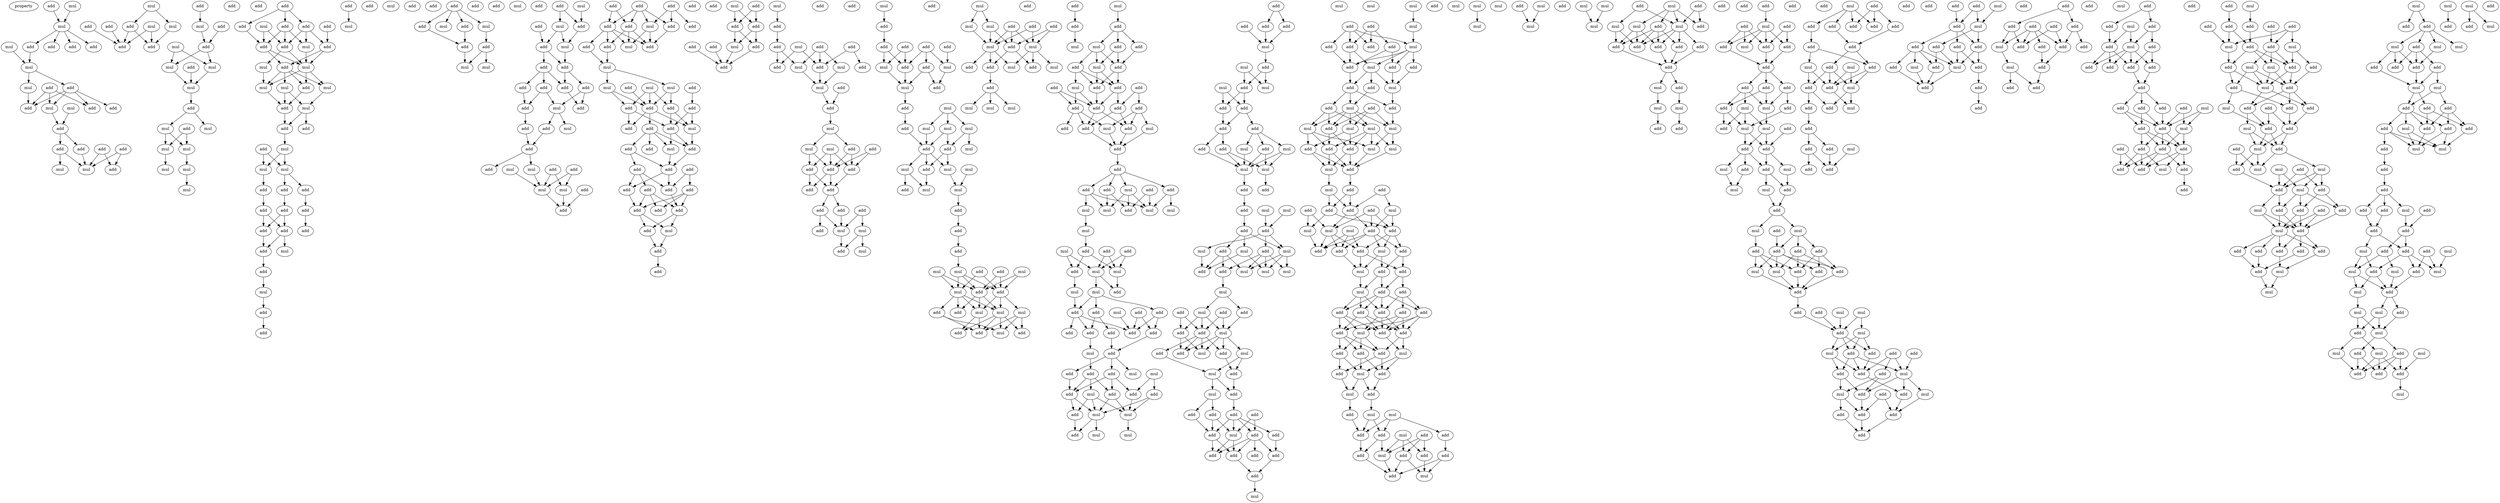 digraph {
    node [fontcolor=black]
    property [mul=2,lf=1.3]
    0 [ label = add ];
    1 [ label = mul ];
    2 [ label = mul ];
    3 [ label = add ];
    4 [ label = add ];
    5 [ label = mul ];
    6 [ label = add ];
    7 [ label = add ];
    8 [ label = mul ];
    9 [ label = add ];
    10 [ label = add ];
    11 [ label = mul ];
    12 [ label = mul ];
    13 [ label = add ];
    14 [ label = add ];
    15 [ label = add ];
    16 [ label = mul ];
    17 [ label = add ];
    18 [ label = add ];
    19 [ label = add ];
    20 [ label = add ];
    21 [ label = add ];
    22 [ label = mul ];
    23 [ label = add ];
    24 [ label = mul ];
    25 [ label = mul ];
    26 [ label = add ];
    27 [ label = mul ];
    28 [ label = mul ];
    29 [ label = add ];
    30 [ label = add ];
    31 [ label = add ];
    32 [ label = add ];
    33 [ label = add ];
    34 [ label = mul ];
    35 [ label = add ];
    36 [ label = mul ];
    37 [ label = add ];
    38 [ label = mul ];
    39 [ label = add ];
    40 [ label = add ];
    41 [ label = add ];
    42 [ label = mul ];
    43 [ label = mul ];
    44 [ label = add ];
    45 [ label = mul ];
    46 [ label = add ];
    47 [ label = mul ];
    48 [ label = mul ];
    49 [ label = mul ];
    50 [ label = mul ];
    51 [ label = mul ];
    52 [ label = mul ];
    53 [ label = add ];
    54 [ label = add ];
    55 [ label = add ];
    56 [ label = add ];
    57 [ label = add ];
    58 [ label = mul ];
    59 [ label = add ];
    60 [ label = mul ];
    61 [ label = add ];
    62 [ label = add ];
    63 [ label = mul ];
    64 [ label = add ];
    65 [ label = mul ];
    66 [ label = mul ];
    67 [ label = mul ];
    68 [ label = mul ];
    69 [ label = add ];
    70 [ label = add ];
    71 [ label = mul ];
    72 [ label = add ];
    73 [ label = add ];
    74 [ label = add ];
    75 [ label = mul ];
    76 [ label = mul ];
    77 [ label = add ];
    78 [ label = mul ];
    79 [ label = mul ];
    80 [ label = add ];
    81 [ label = add ];
    82 [ label = add ];
    83 [ label = add ];
    84 [ label = add ];
    85 [ label = add ];
    86 [ label = add ];
    87 [ label = add ];
    88 [ label = add ];
    89 [ label = add ];
    90 [ label = add ];
    91 [ label = mul ];
    92 [ label = add ];
    93 [ label = mul ];
    94 [ label = mul ];
    95 [ label = add ];
    96 [ label = add ];
    97 [ label = add ];
    98 [ label = add ];
    99 [ label = add ];
    100 [ label = add ];
    101 [ label = add ];
    102 [ label = mul ];
    103 [ label = add ];
    104 [ label = mul ];
    105 [ label = add ];
    106 [ label = add ];
    107 [ label = mul ];
    108 [ label = mul ];
    109 [ label = add ];
    110 [ label = mul ];
    111 [ label = add ];
    112 [ label = add ];
    113 [ label = mul ];
    114 [ label = add ];
    115 [ label = mul ];
    116 [ label = add ];
    117 [ label = add ];
    118 [ label = mul ];
    119 [ label = add ];
    120 [ label = add ];
    121 [ label = add ];
    122 [ label = add ];
    123 [ label = add ];
    124 [ label = add ];
    125 [ label = add ];
    126 [ label = add ];
    127 [ label = mul ];
    128 [ label = add ];
    129 [ label = mul ];
    130 [ label = add ];
    131 [ label = add ];
    132 [ label = add ];
    133 [ label = add ];
    134 [ label = mul ];
    135 [ label = mul ];
    136 [ label = add ];
    137 [ label = mul ];
    138 [ label = mul ];
    139 [ label = add ];
    140 [ label = add ];
    141 [ label = add ];
    142 [ label = add ];
    143 [ label = add ];
    144 [ label = add ];
    145 [ label = mul ];
    146 [ label = add ];
    147 [ label = add ];
    148 [ label = add ];
    149 [ label = add ];
    150 [ label = add ];
    151 [ label = add ];
    152 [ label = mul ];
    153 [ label = mul ];
    154 [ label = add ];
    155 [ label = mul ];
    156 [ label = mul ];
    157 [ label = add ];
    158 [ label = mul ];
    159 [ label = add ];
    160 [ label = add ];
    161 [ label = add ];
    162 [ label = add ];
    163 [ label = mul ];
    164 [ label = add ];
    165 [ label = add ];
    166 [ label = add ];
    167 [ label = add ];
    168 [ label = add ];
    169 [ label = add ];
    170 [ label = mul ];
    171 [ label = add ];
    172 [ label = add ];
    173 [ label = add ];
    174 [ label = add ];
    175 [ label = add ];
    176 [ label = add ];
    177 [ label = add ];
    178 [ label = add ];
    179 [ label = add ];
    180 [ label = add ];
    181 [ label = add ];
    182 [ label = add ];
    183 [ label = mul ];
    184 [ label = add ];
    185 [ label = add ];
    186 [ label = add ];
    187 [ label = mul ];
    188 [ label = add ];
    189 [ label = add ];
    190 [ label = add ];
    191 [ label = add ];
    192 [ label = add ];
    193 [ label = mul ];
    194 [ label = add ];
    195 [ label = add ];
    196 [ label = mul ];
    197 [ label = add ];
    198 [ label = add ];
    199 [ label = add ];
    200 [ label = add ];
    201 [ label = add ];
    202 [ label = mul ];
    203 [ label = add ];
    204 [ label = mul ];
    205 [ label = mul ];
    206 [ label = add ];
    207 [ label = add ];
    208 [ label = add ];
    209 [ label = mul ];
    210 [ label = add ];
    211 [ label = mul ];
    212 [ label = add ];
    213 [ label = mul ];
    214 [ label = add ];
    215 [ label = add ];
    216 [ label = mul ];
    217 [ label = add ];
    218 [ label = add ];
    219 [ label = add ];
    220 [ label = add ];
    221 [ label = add ];
    222 [ label = add ];
    223 [ label = add ];
    224 [ label = add ];
    225 [ label = mul ];
    226 [ label = add ];
    227 [ label = mul ];
    228 [ label = add ];
    229 [ label = mul ];
    230 [ label = mul ];
    231 [ label = add ];
    232 [ label = add ];
    233 [ label = add ];
    234 [ label = add ];
    235 [ label = add ];
    236 [ label = add ];
    237 [ label = add ];
    238 [ label = mul ];
    239 [ label = mul ];
    240 [ label = mul ];
    241 [ label = add ];
    242 [ label = mul ];
    243 [ label = add ];
    244 [ label = add ];
    245 [ label = mul ];
    246 [ label = mul ];
    247 [ label = mul ];
    248 [ label = mul ];
    249 [ label = add ];
    250 [ label = add ];
    251 [ label = add ];
    252 [ label = mul ];
    253 [ label = mul ];
    254 [ label = mul ];
    255 [ label = mul ];
    256 [ label = mul ];
    257 [ label = add ];
    258 [ label = add ];
    259 [ label = add ];
    260 [ label = add ];
    261 [ label = add ];
    262 [ label = add ];
    263 [ label = mul ];
    264 [ label = add ];
    265 [ label = mul ];
    266 [ label = mul ];
    267 [ label = add ];
    268 [ label = mul ];
    269 [ label = add ];
    270 [ label = add ];
    271 [ label = mul ];
    272 [ label = mul ];
    273 [ label = add ];
    274 [ label = mul ];
    275 [ label = add ];
    276 [ label = mul ];
    277 [ label = add ];
    278 [ label = add ];
    279 [ label = mul ];
    280 [ label = mul ];
    281 [ label = add ];
    282 [ label = mul ];
    283 [ label = add ];
    284 [ label = add ];
    285 [ label = mul ];
    286 [ label = mul ];
    287 [ label = add ];
    288 [ label = add ];
    289 [ label = add ];
    290 [ label = mul ];
    291 [ label = mul ];
    292 [ label = add ];
    293 [ label = add ];
    294 [ label = mul ];
    295 [ label = mul ];
    296 [ label = add ];
    297 [ label = add ];
    298 [ label = mul ];
    299 [ label = add ];
    300 [ label = mul ];
    301 [ label = mul ];
    302 [ label = add ];
    303 [ label = add ];
    304 [ label = add ];
    305 [ label = mul ];
    306 [ label = mul ];
    307 [ label = add ];
    308 [ label = add ];
    309 [ label = add ];
    310 [ label = add ];
    311 [ label = add ];
    312 [ label = mul ];
    313 [ label = add ];
    314 [ label = add ];
    315 [ label = add ];
    316 [ label = add ];
    317 [ label = add ];
    318 [ label = mul ];
    319 [ label = add ];
    320 [ label = mul ];
    321 [ label = add ];
    322 [ label = add ];
    323 [ label = add ];
    324 [ label = add ];
    325 [ label = add ];
    326 [ label = add ];
    327 [ label = add ];
    328 [ label = add ];
    329 [ label = mul ];
    330 [ label = mul ];
    331 [ label = mul ];
    332 [ label = mul ];
    333 [ label = mul ];
    334 [ label = add ];
    335 [ label = mul ];
    336 [ label = mul ];
    337 [ label = add ];
    338 [ label = add ];
    339 [ label = add ];
    340 [ label = add ];
    341 [ label = mul ];
    342 [ label = mul ];
    343 [ label = mul ];
    344 [ label = mul ];
    345 [ label = add ];
    346 [ label = mul ];
    347 [ label = add ];
    348 [ label = add ];
    349 [ label = add ];
    350 [ label = add ];
    351 [ label = add ];
    352 [ label = add ];
    353 [ label = add ];
    354 [ label = add ];
    355 [ label = add ];
    356 [ label = mul ];
    357 [ label = add ];
    358 [ label = add ];
    359 [ label = mul ];
    360 [ label = add ];
    361 [ label = add ];
    362 [ label = mul ];
    363 [ label = add ];
    364 [ label = mul ];
    365 [ label = add ];
    366 [ label = add ];
    367 [ label = add ];
    368 [ label = mul ];
    369 [ label = mul ];
    370 [ label = add ];
    371 [ label = mul ];
    372 [ label = mul ];
    373 [ label = add ];
    374 [ label = add ];
    375 [ label = add ];
    376 [ label = add ];
    377 [ label = add ];
    378 [ label = mul ];
    379 [ label = add ];
    380 [ label = mul ];
    381 [ label = mul ];
    382 [ label = mul ];
    383 [ label = add ];
    384 [ label = add ];
    385 [ label = add ];
    386 [ label = add ];
    387 [ label = add ];
    388 [ label = add ];
    389 [ label = mul ];
    390 [ label = mul ];
    391 [ label = add ];
    392 [ label = add ];
    393 [ label = mul ];
    394 [ label = mul ];
    395 [ label = add ];
    396 [ label = add ];
    397 [ label = add ];
    398 [ label = mul ];
    399 [ label = mul ];
    400 [ label = add ];
    401 [ label = add ];
    402 [ label = mul ];
    403 [ label = add ];
    404 [ label = mul ];
    405 [ label = add ];
    406 [ label = mul ];
    407 [ label = mul ];
    408 [ label = add ];
    409 [ label = add ];
    410 [ label = mul ];
    411 [ label = mul ];
    412 [ label = mul ];
    413 [ label = add ];
    414 [ label = mul ];
    415 [ label = add ];
    416 [ label = mul ];
    417 [ label = add ];
    418 [ label = add ];
    419 [ label = add ];
    420 [ label = mul ];
    421 [ label = mul ];
    422 [ label = add ];
    423 [ label = mul ];
    424 [ label = add ];
    425 [ label = add ];
    426 [ label = mul ];
    427 [ label = add ];
    428 [ label = add ];
    429 [ label = mul ];
    430 [ label = add ];
    431 [ label = add ];
    432 [ label = add ];
    433 [ label = add ];
    434 [ label = add ];
    435 [ label = add ];
    436 [ label = add ];
    437 [ label = mul ];
    438 [ label = add ];
    439 [ label = add ];
    440 [ label = add ];
    441 [ label = add ];
    442 [ label = add ];
    443 [ label = mul ];
    444 [ label = mul ];
    445 [ label = mul ];
    446 [ label = mul ];
    447 [ label = add ];
    448 [ label = add ];
    449 [ label = add ];
    450 [ label = add ];
    451 [ label = mul ];
    452 [ label = add ];
    453 [ label = add ];
    454 [ label = add ];
    455 [ label = add ];
    456 [ label = add ];
    457 [ label = add ];
    458 [ label = mul ];
    459 [ label = add ];
    460 [ label = add ];
    461 [ label = mul ];
    462 [ label = add ];
    463 [ label = add ];
    464 [ label = mul ];
    465 [ label = add ];
    466 [ label = mul ];
    467 [ label = mul ];
    468 [ label = add ];
    469 [ label = mul ];
    470 [ label = mul ];
    471 [ label = mul ];
    472 [ label = add ];
    473 [ label = add ];
    474 [ label = mul ];
    475 [ label = add ];
    476 [ label = mul ];
    477 [ label = add ];
    478 [ label = mul ];
    479 [ label = add ];
    480 [ label = add ];
    481 [ label = mul ];
    482 [ label = add ];
    483 [ label = add ];
    484 [ label = add ];
    485 [ label = add ];
    486 [ label = mul ];
    487 [ label = add ];
    488 [ label = mul ];
    489 [ label = mul ];
    490 [ label = add ];
    491 [ label = add ];
    492 [ label = add ];
    493 [ label = add ];
    494 [ label = mul ];
    495 [ label = add ];
    496 [ label = add ];
    497 [ label = mul ];
    498 [ label = add ];
    499 [ label = add ];
    500 [ label = mul ];
    501 [ label = add ];
    502 [ label = add ];
    503 [ label = add ];
    504 [ label = add ];
    505 [ label = add ];
    506 [ label = add ];
    507 [ label = mul ];
    508 [ label = add ];
    509 [ label = add ];
    510 [ label = add ];
    511 [ label = add ];
    512 [ label = add ];
    513 [ label = mul ];
    514 [ label = add ];
    515 [ label = add ];
    516 [ label = mul ];
    517 [ label = add ];
    518 [ label = mul ];
    519 [ label = add ];
    520 [ label = mul ];
    521 [ label = mul ];
    522 [ label = add ];
    523 [ label = mul ];
    524 [ label = add ];
    525 [ label = add ];
    526 [ label = add ];
    527 [ label = add ];
    528 [ label = mul ];
    529 [ label = add ];
    530 [ label = add ];
    531 [ label = add ];
    532 [ label = mul ];
    533 [ label = add ];
    534 [ label = add ];
    535 [ label = mul ];
    536 [ label = mul ];
    537 [ label = mul ];
    538 [ label = mul ];
    539 [ label = add ];
    540 [ label = mul ];
    541 [ label = mul ];
    542 [ label = add ];
    543 [ label = mul ];
    544 [ label = mul ];
    545 [ label = mul ];
    546 [ label = add ];
    547 [ label = add ];
    548 [ label = mul ];
    549 [ label = mul ];
    550 [ label = add ];
    551 [ label = mul ];
    552 [ label = mul ];
    553 [ label = add ];
    554 [ label = add ];
    555 [ label = add ];
    556 [ label = add ];
    557 [ label = add ];
    558 [ label = add ];
    559 [ label = add ];
    560 [ label = mul ];
    561 [ label = add ];
    562 [ label = add ];
    563 [ label = mul ];
    564 [ label = mul ];
    565 [ label = add ];
    566 [ label = add ];
    567 [ label = add ];
    568 [ label = add ];
    569 [ label = add ];
    570 [ label = add ];
    571 [ label = mul ];
    572 [ label = add ];
    573 [ label = mul ];
    574 [ label = add ];
    575 [ label = add ];
    576 [ label = add ];
    577 [ label = add ];
    578 [ label = add ];
    579 [ label = add ];
    580 [ label = mul ];
    581 [ label = add ];
    582 [ label = add ];
    583 [ label = mul ];
    584 [ label = add ];
    585 [ label = mul ];
    586 [ label = add ];
    587 [ label = mul ];
    588 [ label = add ];
    589 [ label = add ];
    590 [ label = add ];
    591 [ label = add ];
    592 [ label = mul ];
    593 [ label = mul ];
    594 [ label = add ];
    595 [ label = mul ];
    596 [ label = mul ];
    597 [ label = add ];
    598 [ label = add ];
    599 [ label = mul ];
    600 [ label = mul ];
    601 [ label = add ];
    602 [ label = add ];
    603 [ label = add ];
    604 [ label = add ];
    605 [ label = add ];
    606 [ label = add ];
    607 [ label = add ];
    608 [ label = mul ];
    609 [ label = add ];
    610 [ label = mul ];
    611 [ label = add ];
    612 [ label = mul ];
    613 [ label = add ];
    614 [ label = add ];
    615 [ label = mul ];
    616 [ label = add ];
    617 [ label = mul ];
    618 [ label = add ];
    619 [ label = add ];
    620 [ label = add ];
    621 [ label = mul ];
    622 [ label = add ];
    623 [ label = add ];
    624 [ label = add ];
    625 [ label = mul ];
    626 [ label = add ];
    627 [ label = add ];
    628 [ label = mul ];
    629 [ label = add ];
    630 [ label = add ];
    631 [ label = mul ];
    632 [ label = add ];
    633 [ label = add ];
    634 [ label = add ];
    635 [ label = add ];
    636 [ label = add ];
    637 [ label = mul ];
    638 [ label = add ];
    639 [ label = add ];
    640 [ label = add ];
    641 [ label = add ];
    642 [ label = add ];
    643 [ label = add ];
    644 [ label = add ];
    645 [ label = add ];
    646 [ label = mul ];
    647 [ label = add ];
    648 [ label = add ];
    649 [ label = mul ];
    650 [ label = mul ];
    651 [ label = add ];
    652 [ label = add ];
    653 [ label = mul ];
    654 [ label = add ];
    655 [ label = add ];
    656 [ label = add ];
    657 [ label = add ];
    658 [ label = mul ];
    659 [ label = add ];
    660 [ label = add ];
    661 [ label = add ];
    662 [ label = add ];
    663 [ label = add ];
    664 [ label = add ];
    665 [ label = mul ];
    666 [ label = add ];
    667 [ label = add ];
    668 [ label = mul ];
    669 [ label = add ];
    670 [ label = add ];
    671 [ label = add ];
    672 [ label = add ];
    673 [ label = mul ];
    674 [ label = add ];
    675 [ label = add ];
    676 [ label = add ];
    677 [ label = mul ];
    678 [ label = add ];
    679 [ label = add ];
    680 [ label = add ];
    681 [ label = add ];
    682 [ label = add ];
    683 [ label = add ];
    684 [ label = add ];
    685 [ label = add ];
    686 [ label = add ];
    687 [ label = add ];
    688 [ label = add ];
    689 [ label = add ];
    690 [ label = add ];
    691 [ label = mul ];
    692 [ label = add ];
    693 [ label = mul ];
    694 [ label = add ];
    695 [ label = add ];
    696 [ label = add ];
    697 [ label = mul ];
    698 [ label = add ];
    699 [ label = add ];
    700 [ label = add ];
    701 [ label = mul ];
    702 [ label = add ];
    703 [ label = add ];
    704 [ label = mul ];
    705 [ label = add ];
    706 [ label = add ];
    707 [ label = add ];
    708 [ label = add ];
    709 [ label = add ];
    710 [ label = add ];
    711 [ label = add ];
    712 [ label = add ];
    713 [ label = mul ];
    714 [ label = add ];
    715 [ label = add ];
    716 [ label = mul ];
    717 [ label = add ];
    718 [ label = add ];
    719 [ label = add ];
    720 [ label = add ];
    721 [ label = add ];
    722 [ label = add ];
    723 [ label = add ];
    724 [ label = add ];
    725 [ label = mul ];
    726 [ label = add ];
    727 [ label = add ];
    728 [ label = mul ];
    729 [ label = add ];
    730 [ label = add ];
    731 [ label = add ];
    732 [ label = add ];
    733 [ label = add ];
    734 [ label = add ];
    735 [ label = add ];
    736 [ label = mul ];
    737 [ label = mul ];
    738 [ label = add ];
    739 [ label = add ];
    740 [ label = mul ];
    741 [ label = add ];
    742 [ label = mul ];
    743 [ label = add ];
    744 [ label = add ];
    745 [ label = mul ];
    746 [ label = add ];
    747 [ label = add ];
    748 [ label = add ];
    749 [ label = add ];
    750 [ label = mul ];
    751 [ label = add ];
    752 [ label = add ];
    753 [ label = add ];
    754 [ label = mul ];
    755 [ label = add ];
    756 [ label = add ];
    757 [ label = mul ];
    758 [ label = mul ];
    759 [ label = mul ];
    760 [ label = add ];
    761 [ label = mul ];
    762 [ label = add ];
    763 [ label = add ];
    764 [ label = add ];
    765 [ label = mul ];
    766 [ label = add ];
    767 [ label = add ];
    768 [ label = add ];
    769 [ label = mul ];
    770 [ label = add ];
    771 [ label = mul ];
    772 [ label = add ];
    773 [ label = add ];
    774 [ label = add ];
    775 [ label = add ];
    776 [ label = add ];
    777 [ label = add ];
    778 [ label = mul ];
    779 [ label = add ];
    780 [ label = mul ];
    781 [ label = mul ];
    782 [ label = add ];
    783 [ label = add ];
    784 [ label = add ];
    785 [ label = mul ];
    786 [ label = mul ];
    787 [ label = mul ];
    788 [ label = add ];
    789 [ label = add ];
    790 [ label = add ];
    791 [ label = add ];
    792 [ label = mul ];
    793 [ label = mul ];
    794 [ label = add ];
    795 [ label = add ];
    796 [ label = add ];
    797 [ label = add ];
    798 [ label = mul ];
    799 [ label = add ];
    800 [ label = add ];
    801 [ label = add ];
    802 [ label = mul ];
    803 [ label = add ];
    804 [ label = mul ];
    805 [ label = add ];
    806 [ label = add ];
    807 [ label = add ];
    808 [ label = add ];
    809 [ label = add ];
    810 [ label = mul ];
    811 [ label = add ];
    812 [ label = add ];
    813 [ label = mul ];
    814 [ label = add ];
    815 [ label = mul ];
    816 [ label = add ];
    817 [ label = add ];
    818 [ label = mul ];
    819 [ label = add ];
    820 [ label = add ];
    821 [ label = mul ];
    822 [ label = mul ];
    823 [ label = mul ];
    824 [ label = add ];
    825 [ label = mul ];
    826 [ label = add ];
    827 [ label = mul ];
    828 [ label = add ];
    829 [ label = mul ];
    830 [ label = add ];
    831 [ label = mul ];
    832 [ label = mul ];
    833 [ label = mul ];
    834 [ label = add ];
    835 [ label = add ];
    836 [ label = add ];
    837 [ label = add ];
    838 [ label = mul ];
    839 [ label = mul ];
    840 [ label = mul ];
    841 [ label = add ];
    842 [ label = add ];
    843 [ label = mul ];
    844 [ label = add ];
    0 -> 2 [ name = 0 ];
    1 -> 2 [ name = 1 ];
    2 -> 3 [ name = 2 ];
    2 -> 4 [ name = 3 ];
    2 -> 6 [ name = 4 ];
    2 -> 7 [ name = 5 ];
    5 -> 8 [ name = 6 ];
    7 -> 8 [ name = 7 ];
    8 -> 9 [ name = 8 ];
    8 -> 11 [ name = 9 ];
    9 -> 12 [ name = 10 ];
    9 -> 13 [ name = 11 ];
    9 -> 14 [ name = 12 ];
    9 -> 15 [ name = 13 ];
    10 -> 12 [ name = 14 ];
    10 -> 14 [ name = 15 ];
    10 -> 15 [ name = 16 ];
    11 -> 15 [ name = 17 ];
    12 -> 17 [ name = 18 ];
    16 -> 17 [ name = 19 ];
    17 -> 20 [ name = 20 ];
    17 -> 21 [ name = 21 ];
    18 -> 23 [ name = 22 ];
    18 -> 24 [ name = 23 ];
    19 -> 23 [ name = 24 ];
    19 -> 24 [ name = 25 ];
    20 -> 22 [ name = 26 ];
    20 -> 24 [ name = 27 ];
    21 -> 24 [ name = 28 ];
    25 -> 26 [ name = 29 ];
    25 -> 27 [ name = 30 ];
    26 -> 31 [ name = 31 ];
    26 -> 32 [ name = 32 ];
    27 -> 32 [ name = 33 ];
    28 -> 31 [ name = 34 ];
    28 -> 32 [ name = 35 ];
    29 -> 31 [ name = 36 ];
    30 -> 31 [ name = 37 ];
    33 -> 34 [ name = 38 ];
    34 -> 37 [ name = 39 ];
    35 -> 37 [ name = 40 ];
    36 -> 38 [ name = 41 ];
    36 -> 42 [ name = 42 ];
    37 -> 38 [ name = 43 ];
    37 -> 42 [ name = 44 ];
    38 -> 43 [ name = 45 ];
    39 -> 43 [ name = 46 ];
    42 -> 43 [ name = 47 ];
    43 -> 44 [ name = 48 ];
    44 -> 45 [ name = 49 ];
    44 -> 47 [ name = 50 ];
    45 -> 48 [ name = 51 ];
    45 -> 49 [ name = 52 ];
    46 -> 48 [ name = 53 ];
    46 -> 49 [ name = 54 ];
    48 -> 50 [ name = 55 ];
    49 -> 51 [ name = 56 ];
    51 -> 52 [ name = 57 ];
    53 -> 54 [ name = 58 ];
    53 -> 55 [ name = 59 ];
    53 -> 56 [ name = 60 ];
    54 -> 61 [ name = 61 ];
    55 -> 59 [ name = 62 ];
    55 -> 60 [ name = 63 ];
    55 -> 62 [ name = 64 ];
    56 -> 59 [ name = 65 ];
    56 -> 60 [ name = 66 ];
    56 -> 61 [ name = 67 ];
    57 -> 62 [ name = 68 ];
    58 -> 59 [ name = 69 ];
    58 -> 61 [ name = 70 ];
    59 -> 63 [ name = 71 ];
    59 -> 65 [ name = 72 ];
    60 -> 65 [ name = 73 ];
    61 -> 64 [ name = 74 ];
    61 -> 65 [ name = 75 ];
    62 -> 64 [ name = 76 ];
    62 -> 65 [ name = 77 ];
    63 -> 68 [ name = 78 ];
    64 -> 66 [ name = 79 ];
    64 -> 67 [ name = 80 ];
    64 -> 68 [ name = 81 ];
    64 -> 69 [ name = 82 ];
    65 -> 67 [ name = 83 ];
    65 -> 68 [ name = 84 ];
    65 -> 69 [ name = 85 ];
    66 -> 70 [ name = 86 ];
    66 -> 71 [ name = 87 ];
    67 -> 71 [ name = 88 ];
    68 -> 70 [ name = 89 ];
    69 -> 70 [ name = 90 ];
    70 -> 73 [ name = 91 ];
    71 -> 72 [ name = 92 ];
    71 -> 73 [ name = 93 ];
    73 -> 75 [ name = 94 ];
    74 -> 76 [ name = 95 ];
    75 -> 78 [ name = 96 ];
    75 -> 79 [ name = 97 ];
    77 -> 78 [ name = 98 ];
    77 -> 79 [ name = 99 ];
    78 -> 80 [ name = 100 ];
    78 -> 82 [ name = 101 ];
    79 -> 81 [ name = 102 ];
    80 -> 84 [ name = 103 ];
    81 -> 83 [ name = 104 ];
    82 -> 85 [ name = 105 ];
    83 -> 87 [ name = 106 ];
    83 -> 88 [ name = 107 ];
    84 -> 87 [ name = 108 ];
    84 -> 88 [ name = 109 ];
    85 -> 89 [ name = 110 ];
    87 -> 90 [ name = 111 ];
    88 -> 90 [ name = 112 ];
    88 -> 91 [ name = 113 ];
    90 -> 92 [ name = 114 ];
    92 -> 93 [ name = 115 ];
    93 -> 96 [ name = 116 ];
    96 -> 97 [ name = 117 ];
    99 -> 101 [ name = 118 ];
    99 -> 102 [ name = 119 ];
    99 -> 103 [ name = 120 ];
    99 -> 104 [ name = 121 ];
    101 -> 105 [ name = 122 ];
    103 -> 105 [ name = 123 ];
    104 -> 106 [ name = 124 ];
    105 -> 107 [ name = 125 ];
    106 -> 107 [ name = 126 ];
    106 -> 108 [ name = 127 ];
    112 -> 114 [ name = 128 ];
    112 -> 115 [ name = 129 ];
    113 -> 114 [ name = 130 ];
    114 -> 118 [ name = 131 ];
    115 -> 117 [ name = 132 ];
    115 -> 118 [ name = 133 ];
    116 -> 117 [ name = 134 ];
    117 -> 119 [ name = 135 ];
    117 -> 120 [ name = 136 ];
    118 -> 119 [ name = 137 ];
    119 -> 122 [ name = 138 ];
    119 -> 123 [ name = 139 ];
    120 -> 121 [ name = 140 ];
    120 -> 122 [ name = 141 ];
    120 -> 124 [ name = 142 ];
    121 -> 126 [ name = 143 ];
    122 -> 125 [ name = 144 ];
    123 -> 125 [ name = 145 ];
    123 -> 127 [ name = 146 ];
    124 -> 126 [ name = 147 ];
    124 -> 127 [ name = 148 ];
    126 -> 130 [ name = 149 ];
    127 -> 128 [ name = 150 ];
    127 -> 129 [ name = 151 ];
    128 -> 131 [ name = 152 ];
    130 -> 131 [ name = 153 ];
    131 -> 132 [ name = 154 ];
    131 -> 135 [ name = 155 ];
    133 -> 137 [ name = 156 ];
    133 -> 138 [ name = 157 ];
    134 -> 137 [ name = 158 ];
    135 -> 137 [ name = 159 ];
    136 -> 137 [ name = 160 ];
    136 -> 138 [ name = 161 ];
    137 -> 140 [ name = 162 ];
    138 -> 140 [ name = 163 ];
    139 -> 140 [ name = 164 ];
    141 -> 147 [ name = 165 ];
    141 -> 148 [ name = 166 ];
    142 -> 144 [ name = 167 ];
    142 -> 145 [ name = 168 ];
    142 -> 146 [ name = 169 ];
    143 -> 144 [ name = 170 ];
    143 -> 145 [ name = 171 ];
    143 -> 147 [ name = 172 ];
    143 -> 148 [ name = 173 ];
    144 -> 150 [ name = 174 ];
    145 -> 150 [ name = 175 ];
    145 -> 152 [ name = 176 ];
    147 -> 149 [ name = 177 ];
    147 -> 150 [ name = 178 ];
    147 -> 152 [ name = 179 ];
    148 -> 149 [ name = 180 ];
    148 -> 150 [ name = 181 ];
    148 -> 151 [ name = 182 ];
    148 -> 152 [ name = 183 ];
    149 -> 153 [ name = 184 ];
    151 -> 153 [ name = 185 ];
    153 -> 155 [ name = 186 ];
    153 -> 156 [ name = 187 ];
    154 -> 161 [ name = 188 ];
    155 -> 160 [ name = 189 ];
    155 -> 162 [ name = 190 ];
    156 -> 159 [ name = 191 ];
    156 -> 160 [ name = 192 ];
    157 -> 160 [ name = 193 ];
    158 -> 159 [ name = 194 ];
    158 -> 160 [ name = 195 ];
    158 -> 162 [ name = 196 ];
    159 -> 164 [ name = 197 ];
    159 -> 165 [ name = 198 ];
    160 -> 163 [ name = 199 ];
    160 -> 165 [ name = 200 ];
    160 -> 166 [ name = 201 ];
    161 -> 163 [ name = 202 ];
    161 -> 164 [ name = 203 ];
    162 -> 163 [ name = 204 ];
    162 -> 164 [ name = 205 ];
    163 -> 167 [ name = 206 ];
    164 -> 167 [ name = 207 ];
    164 -> 170 [ name = 208 ];
    166 -> 167 [ name = 209 ];
    166 -> 168 [ name = 210 ];
    166 -> 169 [ name = 211 ];
    166 -> 170 [ name = 212 ];
    167 -> 173 [ name = 213 ];
    168 -> 171 [ name = 214 ];
    168 -> 173 [ name = 215 ];
    170 -> 173 [ name = 216 ];
    171 -> 175 [ name = 217 ];
    171 -> 176 [ name = 218 ];
    171 -> 177 [ name = 219 ];
    172 -> 174 [ name = 220 ];
    172 -> 175 [ name = 221 ];
    173 -> 175 [ name = 222 ];
    173 -> 176 [ name = 223 ];
    174 -> 178 [ name = 224 ];
    174 -> 179 [ name = 225 ];
    174 -> 180 [ name = 226 ];
    175 -> 179 [ name = 227 ];
    176 -> 180 [ name = 228 ];
    177 -> 178 [ name = 229 ];
    177 -> 179 [ name = 230 ];
    177 -> 180 [ name = 231 ];
    179 -> 181 [ name = 232 ];
    179 -> 183 [ name = 233 ];
    180 -> 181 [ name = 234 ];
    180 -> 183 [ name = 235 ];
    181 -> 184 [ name = 236 ];
    183 -> 184 [ name = 237 ];
    184 -> 186 [ name = 238 ];
    187 -> 189 [ name = 239 ];
    187 -> 190 [ name = 240 ];
    188 -> 189 [ name = 241 ];
    188 -> 190 [ name = 242 ];
    189 -> 193 [ name = 243 ];
    189 -> 194 [ name = 244 ];
    190 -> 193 [ name = 245 ];
    190 -> 194 [ name = 246 ];
    191 -> 195 [ name = 247 ];
    192 -> 195 [ name = 248 ];
    193 -> 195 [ name = 249 ];
    194 -> 195 [ name = 250 ];
    196 -> 198 [ name = 251 ];
    198 -> 201 [ name = 252 ];
    199 -> 203 [ name = 253 ];
    199 -> 206 [ name = 254 ];
    200 -> 203 [ name = 255 ];
    200 -> 204 [ name = 256 ];
    200 -> 205 [ name = 257 ];
    201 -> 205 [ name = 258 ];
    201 -> 207 [ name = 259 ];
    202 -> 203 [ name = 260 ];
    202 -> 207 [ name = 261 ];
    203 -> 209 [ name = 262 ];
    204 -> 209 [ name = 263 ];
    205 -> 209 [ name = 264 ];
    208 -> 210 [ name = 265 ];
    209 -> 210 [ name = 266 ];
    210 -> 211 [ name = 267 ];
    211 -> 213 [ name = 268 ];
    211 -> 214 [ name = 269 ];
    212 -> 217 [ name = 270 ];
    212 -> 218 [ name = 271 ];
    213 -> 218 [ name = 272 ];
    213 -> 219 [ name = 273 ];
    214 -> 217 [ name = 274 ];
    214 -> 218 [ name = 275 ];
    216 -> 217 [ name = 276 ];
    216 -> 218 [ name = 277 ];
    216 -> 219 [ name = 278 ];
    217 -> 220 [ name = 279 ];
    218 -> 220 [ name = 280 ];
    218 -> 221 [ name = 281 ];
    219 -> 220 [ name = 282 ];
    219 -> 221 [ name = 283 ];
    220 -> 222 [ name = 284 ];
    220 -> 223 [ name = 285 ];
    222 -> 225 [ name = 286 ];
    222 -> 226 [ name = 287 ];
    223 -> 225 [ name = 288 ];
    224 -> 225 [ name = 289 ];
    224 -> 227 [ name = 290 ];
    225 -> 228 [ name = 291 ];
    227 -> 228 [ name = 292 ];
    227 -> 230 [ name = 293 ];
    229 -> 231 [ name = 294 ];
    231 -> 232 [ name = 295 ];
    232 -> 237 [ name = 296 ];
    232 -> 239 [ name = 297 ];
    233 -> 237 [ name = 298 ];
    233 -> 239 [ name = 299 ];
    234 -> 238 [ name = 300 ];
    235 -> 236 [ name = 301 ];
    235 -> 237 [ name = 302 ];
    235 -> 238 [ name = 303 ];
    236 -> 240 [ name = 304 ];
    236 -> 241 [ name = 305 ];
    237 -> 240 [ name = 306 ];
    238 -> 241 [ name = 307 ];
    239 -> 240 [ name = 308 ];
    240 -> 243 [ name = 309 ];
    242 -> 245 [ name = 310 ];
    242 -> 246 [ name = 311 ];
    242 -> 247 [ name = 312 ];
    243 -> 244 [ name = 313 ];
    244 -> 250 [ name = 314 ];
    245 -> 250 [ name = 315 ];
    246 -> 248 [ name = 316 ];
    246 -> 249 [ name = 317 ];
    247 -> 249 [ name = 318 ];
    247 -> 250 [ name = 319 ];
    249 -> 251 [ name = 320 ];
    249 -> 254 [ name = 321 ];
    250 -> 251 [ name = 322 ];
    250 -> 252 [ name = 323 ];
    250 -> 254 [ name = 324 ];
    251 -> 256 [ name = 325 ];
    252 -> 256 [ name = 326 ];
    252 -> 257 [ name = 327 ];
    253 -> 255 [ name = 328 ];
    254 -> 255 [ name = 329 ];
    255 -> 258 [ name = 330 ];
    258 -> 259 [ name = 331 ];
    259 -> 261 [ name = 332 ];
    261 -> 266 [ name = 333 ];
    262 -> 268 [ name = 334 ];
    262 -> 269 [ name = 335 ];
    263 -> 267 [ name = 336 ];
    263 -> 268 [ name = 337 ];
    264 -> 267 [ name = 338 ];
    264 -> 269 [ name = 339 ];
    265 -> 267 [ name = 340 ];
    265 -> 269 [ name = 341 ];
    266 -> 267 [ name = 342 ];
    266 -> 268 [ name = 343 ];
    266 -> 269 [ name = 344 ];
    267 -> 270 [ name = 345 ];
    267 -> 271 [ name = 346 ];
    267 -> 274 [ name = 347 ];
    268 -> 270 [ name = 348 ];
    268 -> 271 [ name = 349 ];
    268 -> 273 [ name = 350 ];
    268 -> 274 [ name = 351 ];
    269 -> 271 [ name = 352 ];
    269 -> 272 [ name = 353 ];
    269 -> 274 [ name = 354 ];
    271 -> 277 [ name = 355 ];
    271 -> 278 [ name = 356 ];
    272 -> 275 [ name = 357 ];
    272 -> 276 [ name = 358 ];
    272 -> 278 [ name = 359 ];
    273 -> 276 [ name = 360 ];
    273 -> 278 [ name = 361 ];
    274 -> 275 [ name = 362 ];
    274 -> 276 [ name = 363 ];
    274 -> 277 [ name = 364 ];
    274 -> 278 [ name = 365 ];
    279 -> 280 [ name = 366 ];
    279 -> 282 [ name = 367 ];
    280 -> 286 [ name = 368 ];
    280 -> 287 [ name = 369 ];
    281 -> 285 [ name = 370 ];
    281 -> 286 [ name = 371 ];
    282 -> 286 [ name = 372 ];
    283 -> 285 [ name = 373 ];
    283 -> 286 [ name = 374 ];
    283 -> 287 [ name = 375 ];
    284 -> 285 [ name = 376 ];
    284 -> 287 [ name = 377 ];
    285 -> 289 [ name = 378 ];
    285 -> 290 [ name = 379 ];
    285 -> 291 [ name = 380 ];
    286 -> 288 [ name = 381 ];
    286 -> 290 [ name = 382 ];
    286 -> 292 [ name = 383 ];
    287 -> 288 [ name = 384 ];
    287 -> 289 [ name = 385 ];
    288 -> 293 [ name = 386 ];
    293 -> 294 [ name = 387 ];
    293 -> 295 [ name = 388 ];
    293 -> 298 [ name = 389 ];
    297 -> 299 [ name = 390 ];
    299 -> 300 [ name = 391 ];
    301 -> 302 [ name = 392 ];
    302 -> 303 [ name = 393 ];
    302 -> 304 [ name = 394 ];
    302 -> 305 [ name = 395 ];
    303 -> 307 [ name = 396 ];
    304 -> 306 [ name = 397 ];
    304 -> 307 [ name = 398 ];
    305 -> 306 [ name = 399 ];
    305 -> 307 [ name = 400 ];
    305 -> 308 [ name = 401 ];
    306 -> 310 [ name = 402 ];
    306 -> 311 [ name = 403 ];
    307 -> 310 [ name = 404 ];
    307 -> 311 [ name = 405 ];
    308 -> 310 [ name = 406 ];
    308 -> 311 [ name = 407 ];
    308 -> 312 [ name = 408 ];
    309 -> 314 [ name = 409 ];
    309 -> 317 [ name = 410 ];
    310 -> 315 [ name = 411 ];
    310 -> 317 [ name = 412 ];
    311 -> 317 [ name = 413 ];
    312 -> 314 [ name = 414 ];
    312 -> 317 [ name = 415 ];
    313 -> 315 [ name = 416 ];
    313 -> 316 [ name = 417 ];
    314 -> 318 [ name = 418 ];
    314 -> 321 [ name = 419 ];
    314 -> 322 [ name = 420 ];
    315 -> 319 [ name = 421 ];
    315 -> 321 [ name = 422 ];
    316 -> 318 [ name = 423 ];
    316 -> 319 [ name = 424 ];
    316 -> 320 [ name = 425 ];
    317 -> 319 [ name = 426 ];
    317 -> 321 [ name = 427 ];
    318 -> 323 [ name = 428 ];
    319 -> 323 [ name = 429 ];
    320 -> 323 [ name = 430 ];
    321 -> 323 [ name = 431 ];
    323 -> 324 [ name = 432 ];
    324 -> 326 [ name = 433 ];
    324 -> 327 [ name = 434 ];
    324 -> 328 [ name = 435 ];
    324 -> 329 [ name = 436 ];
    325 -> 333 [ name = 437 ];
    325 -> 334 [ name = 438 ];
    326 -> 330 [ name = 439 ];
    326 -> 334 [ name = 440 ];
    327 -> 332 [ name = 441 ];
    327 -> 333 [ name = 442 ];
    328 -> 330 [ name = 443 ];
    328 -> 331 [ name = 444 ];
    328 -> 333 [ name = 445 ];
    329 -> 330 [ name = 446 ];
    329 -> 333 [ name = 447 ];
    329 -> 334 [ name = 448 ];
    331 -> 335 [ name = 449 ];
    335 -> 337 [ name = 450 ];
    336 -> 340 [ name = 451 ];
    336 -> 341 [ name = 452 ];
    337 -> 340 [ name = 453 ];
    337 -> 342 [ name = 454 ];
    338 -> 341 [ name = 455 ];
    338 -> 342 [ name = 456 ];
    339 -> 341 [ name = 457 ];
    339 -> 342 [ name = 458 ];
    340 -> 343 [ name = 459 ];
    341 -> 344 [ name = 460 ];
    341 -> 345 [ name = 461 ];
    342 -> 345 [ name = 462 ];
    343 -> 350 [ name = 463 ];
    344 -> 347 [ name = 464 ];
    344 -> 349 [ name = 465 ];
    344 -> 350 [ name = 466 ];
    346 -> 354 [ name = 467 ];
    347 -> 352 [ name = 468 ];
    347 -> 355 [ name = 469 ];
    348 -> 353 [ name = 470 ];
    348 -> 354 [ name = 471 ];
    349 -> 353 [ name = 472 ];
    349 -> 354 [ name = 473 ];
    350 -> 351 [ name = 474 ];
    350 -> 354 [ name = 475 ];
    350 -> 355 [ name = 476 ];
    352 -> 357 [ name = 477 ];
    353 -> 357 [ name = 478 ];
    355 -> 356 [ name = 479 ];
    356 -> 358 [ name = 480 ];
    357 -> 360 [ name = 481 ];
    357 -> 361 [ name = 482 ];
    357 -> 362 [ name = 483 ];
    358 -> 363 [ name = 484 ];
    358 -> 364 [ name = 485 ];
    358 -> 366 [ name = 486 ];
    359 -> 365 [ name = 487 ];
    359 -> 367 [ name = 488 ];
    360 -> 363 [ name = 489 ];
    360 -> 365 [ name = 490 ];
    360 -> 366 [ name = 491 ];
    361 -> 366 [ name = 492 ];
    363 -> 368 [ name = 493 ];
    363 -> 369 [ name = 494 ];
    364 -> 368 [ name = 495 ];
    364 -> 369 [ name = 496 ];
    364 -> 370 [ name = 497 ];
    365 -> 368 [ name = 498 ];
    366 -> 369 [ name = 499 ];
    366 -> 370 [ name = 500 ];
    367 -> 368 [ name = 501 ];
    367 -> 369 [ name = 502 ];
    368 -> 371 [ name = 503 ];
    369 -> 372 [ name = 504 ];
    369 -> 373 [ name = 505 ];
    370 -> 373 [ name = 506 ];
    374 -> 376 [ name = 507 ];
    374 -> 377 [ name = 508 ];
    375 -> 378 [ name = 509 ];
    376 -> 378 [ name = 510 ];
    377 -> 378 [ name = 511 ];
    378 -> 379 [ name = 512 ];
    379 -> 382 [ name = 513 ];
    379 -> 383 [ name = 514 ];
    380 -> 382 [ name = 515 ];
    380 -> 383 [ name = 516 ];
    381 -> 384 [ name = 517 ];
    381 -> 385 [ name = 518 ];
    383 -> 384 [ name = 519 ];
    383 -> 385 [ name = 520 ];
    384 -> 386 [ name = 521 ];
    384 -> 387 [ name = 522 ];
    385 -> 386 [ name = 523 ];
    386 -> 391 [ name = 524 ];
    386 -> 392 [ name = 525 ];
    387 -> 388 [ name = 526 ];
    387 -> 389 [ name = 527 ];
    387 -> 390 [ name = 528 ];
    388 -> 393 [ name = 529 ];
    388 -> 394 [ name = 530 ];
    389 -> 393 [ name = 531 ];
    389 -> 394 [ name = 532 ];
    390 -> 393 [ name = 533 ];
    391 -> 393 [ name = 534 ];
    392 -> 393 [ name = 535 ];
    392 -> 394 [ name = 536 ];
    393 -> 395 [ name = 537 ];
    394 -> 396 [ name = 538 ];
    395 -> 397 [ name = 539 ];
    397 -> 401 [ name = 540 ];
    398 -> 400 [ name = 541 ];
    399 -> 400 [ name = 542 ];
    400 -> 403 [ name = 543 ];
    400 -> 404 [ name = 544 ];
    400 -> 406 [ name = 545 ];
    401 -> 402 [ name = 546 ];
    401 -> 405 [ name = 547 ];
    401 -> 406 [ name = 548 ];
    402 -> 409 [ name = 549 ];
    402 -> 411 [ name = 550 ];
    403 -> 407 [ name = 551 ];
    403 -> 408 [ name = 552 ];
    403 -> 410 [ name = 553 ];
    403 -> 411 [ name = 554 ];
    404 -> 409 [ name = 555 ];
    405 -> 407 [ name = 556 ];
    405 -> 408 [ name = 557 ];
    405 -> 409 [ name = 558 ];
    406 -> 407 [ name = 559 ];
    406 -> 410 [ name = 560 ];
    406 -> 411 [ name = 561 ];
    408 -> 412 [ name = 562 ];
    412 -> 414 [ name = 563 ];
    412 -> 415 [ name = 564 ];
    413 -> 419 [ name = 565 ];
    413 -> 420 [ name = 566 ];
    414 -> 418 [ name = 567 ];
    414 -> 419 [ name = 568 ];
    414 -> 420 [ name = 569 ];
    415 -> 420 [ name = 570 ];
    417 -> 418 [ name = 571 ];
    417 -> 419 [ name = 572 ];
    418 -> 423 [ name = 573 ];
    418 -> 425 [ name = 574 ];
    419 -> 422 [ name = 575 ];
    419 -> 423 [ name = 576 ];
    419 -> 424 [ name = 577 ];
    419 -> 425 [ name = 578 ];
    420 -> 421 [ name = 579 ];
    420 -> 422 [ name = 580 ];
    420 -> 423 [ name = 581 ];
    420 -> 425 [ name = 582 ];
    421 -> 426 [ name = 583 ];
    421 -> 427 [ name = 584 ];
    422 -> 427 [ name = 585 ];
    424 -> 426 [ name = 586 ];
    426 -> 428 [ name = 587 ];
    426 -> 429 [ name = 588 ];
    427 -> 428 [ name = 589 ];
    428 -> 430 [ name = 590 ];
    429 -> 431 [ name = 591 ];
    429 -> 432 [ name = 592 ];
    430 -> 434 [ name = 593 ];
    430 -> 435 [ name = 594 ];
    430 -> 436 [ name = 595 ];
    430 -> 437 [ name = 596 ];
    431 -> 434 [ name = 597 ];
    432 -> 434 [ name = 598 ];
    432 -> 437 [ name = 599 ];
    433 -> 436 [ name = 600 ];
    433 -> 437 [ name = 601 ];
    434 -> 438 [ name = 602 ];
    434 -> 440 [ name = 603 ];
    435 -> 439 [ name = 604 ];
    436 -> 438 [ name = 605 ];
    436 -> 439 [ name = 606 ];
    436 -> 440 [ name = 607 ];
    436 -> 441 [ name = 608 ];
    437 -> 438 [ name = 609 ];
    437 -> 440 [ name = 610 ];
    439 -> 442 [ name = 611 ];
    440 -> 442 [ name = 612 ];
    442 -> 443 [ name = 613 ];
    445 -> 446 [ name = 614 ];
    446 -> 451 [ name = 615 ];
    447 -> 451 [ name = 616 ];
    447 -> 452 [ name = 617 ];
    447 -> 453 [ name = 618 ];
    447 -> 454 [ name = 619 ];
    448 -> 450 [ name = 620 ];
    448 -> 452 [ name = 621 ];
    448 -> 453 [ name = 622 ];
    450 -> 456 [ name = 623 ];
    450 -> 457 [ name = 624 ];
    451 -> 455 [ name = 625 ];
    451 -> 456 [ name = 626 ];
    451 -> 457 [ name = 627 ];
    451 -> 458 [ name = 628 ];
    452 -> 456 [ name = 629 ];
    452 -> 458 [ name = 630 ];
    454 -> 456 [ name = 631 ];
    455 -> 461 [ name = 632 ];
    456 -> 459 [ name = 633 ];
    457 -> 461 [ name = 634 ];
    458 -> 459 [ name = 635 ];
    458 -> 460 [ name = 636 ];
    458 -> 461 [ name = 637 ];
    459 -> 462 [ name = 638 ];
    459 -> 463 [ name = 639 ];
    459 -> 464 [ name = 640 ];
    460 -> 464 [ name = 641 ];
    461 -> 463 [ name = 642 ];
    462 -> 466 [ name = 643 ];
    462 -> 468 [ name = 644 ];
    462 -> 469 [ name = 645 ];
    463 -> 470 [ name = 646 ];
    464 -> 466 [ name = 647 ];
    464 -> 467 [ name = 648 ];
    464 -> 468 [ name = 649 ];
    464 -> 469 [ name = 650 ];
    464 -> 470 [ name = 651 ];
    465 -> 467 [ name = 652 ];
    465 -> 468 [ name = 653 ];
    465 -> 470 [ name = 654 ];
    466 -> 472 [ name = 655 ];
    466 -> 474 [ name = 656 ];
    466 -> 475 [ name = 657 ];
    467 -> 473 [ name = 658 ];
    467 -> 475 [ name = 659 ];
    468 -> 472 [ name = 660 ];
    468 -> 473 [ name = 661 ];
    469 -> 471 [ name = 662 ];
    469 -> 472 [ name = 663 ];
    469 -> 473 [ name = 664 ];
    469 -> 474 [ name = 665 ];
    470 -> 471 [ name = 666 ];
    470 -> 474 [ name = 667 ];
    471 -> 477 [ name = 668 ];
    472 -> 476 [ name = 669 ];
    472 -> 477 [ name = 670 ];
    473 -> 476 [ name = 671 ];
    473 -> 477 [ name = 672 ];
    474 -> 477 [ name = 673 ];
    475 -> 476 [ name = 674 ];
    475 -> 477 [ name = 675 ];
    476 -> 478 [ name = 676 ];
    477 -> 479 [ name = 677 ];
    478 -> 482 [ name = 678 ];
    478 -> 485 [ name = 679 ];
    479 -> 482 [ name = 680 ];
    479 -> 485 [ name = 681 ];
    480 -> 481 [ name = 682 ];
    480 -> 482 [ name = 683 ];
    481 -> 487 [ name = 684 ];
    481 -> 490 [ name = 685 ];
    482 -> 488 [ name = 686 ];
    482 -> 490 [ name = 687 ];
    483 -> 488 [ name = 688 ];
    483 -> 489 [ name = 689 ];
    484 -> 487 [ name = 690 ];
    484 -> 488 [ name = 691 ];
    484 -> 490 [ name = 692 ];
    485 -> 487 [ name = 693 ];
    485 -> 489 [ name = 694 ];
    486 -> 492 [ name = 695 ];
    486 -> 493 [ name = 696 ];
    486 -> 495 [ name = 697 ];
    487 -> 491 [ name = 698 ];
    487 -> 494 [ name = 699 ];
    487 -> 495 [ name = 700 ];
    488 -> 492 [ name = 701 ];
    488 -> 493 [ name = 702 ];
    488 -> 495 [ name = 703 ];
    489 -> 493 [ name = 704 ];
    490 -> 491 [ name = 705 ];
    490 -> 492 [ name = 706 ];
    490 -> 493 [ name = 707 ];
    490 -> 494 [ name = 708 ];
    491 -> 496 [ name = 709 ];
    491 -> 498 [ name = 710 ];
    492 -> 497 [ name = 711 ];
    494 -> 497 [ name = 712 ];
    494 -> 498 [ name = 713 ];
    495 -> 496 [ name = 714 ];
    495 -> 497 [ name = 715 ];
    496 -> 499 [ name = 716 ];
    496 -> 501 [ name = 717 ];
    497 -> 500 [ name = 718 ];
    498 -> 500 [ name = 719 ];
    498 -> 501 [ name = 720 ];
    499 -> 502 [ name = 721 ];
    499 -> 503 [ name = 722 ];
    499 -> 505 [ name = 723 ];
    500 -> 504 [ name = 724 ];
    500 -> 505 [ name = 725 ];
    500 -> 506 [ name = 726 ];
    501 -> 502 [ name = 727 ];
    501 -> 504 [ name = 728 ];
    501 -> 505 [ name = 729 ];
    501 -> 506 [ name = 730 ];
    502 -> 507 [ name = 731 ];
    502 -> 508 [ name = 732 ];
    502 -> 510 [ name = 733 ];
    503 -> 508 [ name = 734 ];
    503 -> 509 [ name = 735 ];
    503 -> 510 [ name = 736 ];
    504 -> 507 [ name = 737 ];
    504 -> 509 [ name = 738 ];
    504 -> 510 [ name = 739 ];
    505 -> 507 [ name = 740 ];
    505 -> 508 [ name = 741 ];
    505 -> 510 [ name = 742 ];
    506 -> 508 [ name = 743 ];
    506 -> 509 [ name = 744 ];
    506 -> 510 [ name = 745 ];
    507 -> 511 [ name = 746 ];
    507 -> 512 [ name = 747 ];
    507 -> 514 [ name = 748 ];
    508 -> 512 [ name = 749 ];
    508 -> 513 [ name = 750 ];
    509 -> 511 [ name = 751 ];
    509 -> 512 [ name = 752 ];
    509 -> 514 [ name = 753 ];
    510 -> 513 [ name = 754 ];
    511 -> 515 [ name = 755 ];
    511 -> 516 [ name = 756 ];
    512 -> 515 [ name = 757 ];
    512 -> 517 [ name = 758 ];
    513 -> 516 [ name = 759 ];
    513 -> 517 [ name = 760 ];
    514 -> 516 [ name = 761 ];
    514 -> 517 [ name = 762 ];
    515 -> 518 [ name = 763 ];
    516 -> 518 [ name = 764 ];
    516 -> 519 [ name = 765 ];
    517 -> 519 [ name = 766 ];
    518 -> 522 [ name = 767 ];
    519 -> 523 [ name = 768 ];
    520 -> 524 [ name = 769 ];
    520 -> 526 [ name = 770 ];
    520 -> 527 [ name = 771 ];
    522 -> 526 [ name = 772 ];
    523 -> 524 [ name = 773 ];
    523 -> 526 [ name = 774 ];
    524 -> 530 [ name = 775 ];
    524 -> 532 [ name = 776 ];
    525 -> 529 [ name = 777 ];
    525 -> 532 [ name = 778 ];
    525 -> 533 [ name = 779 ];
    526 -> 530 [ name = 780 ];
    527 -> 531 [ name = 781 ];
    528 -> 529 [ name = 782 ];
    528 -> 532 [ name = 783 ];
    528 -> 533 [ name = 784 ];
    529 -> 535 [ name = 785 ];
    530 -> 534 [ name = 786 ];
    531 -> 534 [ name = 787 ];
    531 -> 535 [ name = 788 ];
    532 -> 534 [ name = 789 ];
    533 -> 534 [ name = 790 ];
    533 -> 535 [ name = 791 ];
    536 -> 538 [ name = 792 ];
    539 -> 541 [ name = 793 ];
    540 -> 541 [ name = 794 ];
    543 -> 545 [ name = 795 ];
    544 -> 545 [ name = 796 ];
    546 -> 549 [ name = 797 ];
    546 -> 552 [ name = 798 ];
    547 -> 550 [ name = 799 ];
    547 -> 552 [ name = 800 ];
    548 -> 550 [ name = 801 ];
    548 -> 551 [ name = 802 ];
    548 -> 552 [ name = 803 ];
    548 -> 553 [ name = 804 ];
    549 -> 555 [ name = 805 ];
    549 -> 557 [ name = 806 ];
    551 -> 554 [ name = 807 ];
    551 -> 555 [ name = 808 ];
    551 -> 557 [ name = 809 ];
    552 -> 554 [ name = 810 ];
    552 -> 556 [ name = 811 ];
    552 -> 557 [ name = 812 ];
    552 -> 558 [ name = 813 ];
    553 -> 554 [ name = 814 ];
    553 -> 555 [ name = 815 ];
    553 -> 556 [ name = 816 ];
    553 -> 557 [ name = 817 ];
    554 -> 559 [ name = 818 ];
    555 -> 559 [ name = 819 ];
    556 -> 559 [ name = 820 ];
    558 -> 559 [ name = 821 ];
    559 -> 560 [ name = 822 ];
    559 -> 561 [ name = 823 ];
    560 -> 564 [ name = 824 ];
    561 -> 563 [ name = 825 ];
    563 -> 568 [ name = 826 ];
    564 -> 567 [ name = 827 ];
    566 -> 571 [ name = 828 ];
    569 -> 572 [ name = 829 ];
    569 -> 575 [ name = 830 ];
    570 -> 572 [ name = 831 ];
    570 -> 573 [ name = 832 ];
    570 -> 574 [ name = 833 ];
    571 -> 572 [ name = 834 ];
    571 -> 573 [ name = 835 ];
    571 -> 574 [ name = 836 ];
    571 -> 575 [ name = 837 ];
    572 -> 576 [ name = 838 ];
    574 -> 576 [ name = 839 ];
    575 -> 576 [ name = 840 ];
    576 -> 577 [ name = 841 ];
    576 -> 578 [ name = 842 ];
    576 -> 579 [ name = 843 ];
    577 -> 580 [ name = 844 ];
    577 -> 581 [ name = 845 ];
    577 -> 583 [ name = 846 ];
    578 -> 580 [ name = 847 ];
    578 -> 582 [ name = 848 ];
    579 -> 580 [ name = 849 ];
    579 -> 581 [ name = 850 ];
    580 -> 585 [ name = 851 ];
    581 -> 586 [ name = 852 ];
    581 -> 587 [ name = 853 ];
    582 -> 587 [ name = 854 ];
    583 -> 585 [ name = 855 ];
    583 -> 586 [ name = 856 ];
    583 -> 587 [ name = 857 ];
    584 -> 589 [ name = 858 ];
    585 -> 588 [ name = 859 ];
    585 -> 589 [ name = 860 ];
    587 -> 588 [ name = 861 ];
    587 -> 589 [ name = 862 ];
    588 -> 590 [ name = 863 ];
    588 -> 591 [ name = 864 ];
    588 -> 592 [ name = 865 ];
    589 -> 590 [ name = 866 ];
    589 -> 593 [ name = 867 ];
    590 -> 594 [ name = 868 ];
    590 -> 595 [ name = 869 ];
    591 -> 596 [ name = 870 ];
    592 -> 596 [ name = 871 ];
    593 -> 594 [ name = 872 ];
    594 -> 597 [ name = 873 ];
    595 -> 597 [ name = 874 ];
    597 -> 599 [ name = 875 ];
    597 -> 600 [ name = 876 ];
    598 -> 601 [ name = 877 ];
    599 -> 603 [ name = 878 ];
    600 -> 601 [ name = 879 ];
    600 -> 602 [ name = 880 ];
    600 -> 605 [ name = 881 ];
    601 -> 606 [ name = 882 ];
    601 -> 607 [ name = 883 ];
    601 -> 608 [ name = 884 ];
    601 -> 610 [ name = 885 ];
    602 -> 607 [ name = 886 ];
    602 -> 608 [ name = 887 ];
    602 -> 609 [ name = 888 ];
    603 -> 608 [ name = 889 ];
    603 -> 609 [ name = 890 ];
    603 -> 610 [ name = 891 ];
    605 -> 606 [ name = 892 ];
    605 -> 607 [ name = 893 ];
    605 -> 609 [ name = 894 ];
    606 -> 611 [ name = 895 ];
    607 -> 611 [ name = 896 ];
    608 -> 611 [ name = 897 ];
    609 -> 611 [ name = 898 ];
    610 -> 611 [ name = 899 ];
    611 -> 614 [ name = 900 ];
    612 -> 617 [ name = 901 ];
    612 -> 618 [ name = 902 ];
    613 -> 618 [ name = 903 ];
    614 -> 618 [ name = 904 ];
    615 -> 618 [ name = 905 ];
    617 -> 620 [ name = 906 ];
    617 -> 621 [ name = 907 ];
    617 -> 623 [ name = 908 ];
    618 -> 620 [ name = 909 ];
    618 -> 621 [ name = 910 ];
    618 -> 623 [ name = 911 ];
    619 -> 625 [ name = 912 ];
    620 -> 625 [ name = 913 ];
    620 -> 626 [ name = 914 ];
    620 -> 627 [ name = 915 ];
    621 -> 626 [ name = 916 ];
    621 -> 627 [ name = 917 ];
    622 -> 624 [ name = 918 ];
    622 -> 625 [ name = 919 ];
    622 -> 626 [ name = 920 ];
    623 -> 626 [ name = 921 ];
    624 -> 630 [ name = 922 ];
    624 -> 631 [ name = 923 ];
    625 -> 628 [ name = 924 ];
    625 -> 630 [ name = 925 ];
    625 -> 632 [ name = 926 ];
    626 -> 632 [ name = 927 ];
    627 -> 630 [ name = 928 ];
    627 -> 631 [ name = 929 ];
    628 -> 634 [ name = 930 ];
    629 -> 634 [ name = 931 ];
    629 -> 635 [ name = 932 ];
    630 -> 635 [ name = 933 ];
    631 -> 633 [ name = 934 ];
    631 -> 635 [ name = 935 ];
    632 -> 634 [ name = 936 ];
    633 -> 636 [ name = 937 ];
    634 -> 636 [ name = 938 ];
    635 -> 636 [ name = 939 ];
    637 -> 639 [ name = 940 ];
    637 -> 640 [ name = 941 ];
    637 -> 641 [ name = 942 ];
    637 -> 642 [ name = 943 ];
    638 -> 639 [ name = 944 ];
    638 -> 642 [ name = 945 ];
    638 -> 643 [ name = 946 ];
    640 -> 644 [ name = 947 ];
    641 -> 645 [ name = 948 ];
    643 -> 645 [ name = 949 ];
    644 -> 646 [ name = 950 ];
    644 -> 648 [ name = 951 ];
    645 -> 647 [ name = 952 ];
    645 -> 648 [ name = 953 ];
    646 -> 651 [ name = 954 ];
    646 -> 652 [ name = 955 ];
    647 -> 650 [ name = 956 ];
    647 -> 651 [ name = 957 ];
    647 -> 652 [ name = 958 ];
    648 -> 650 [ name = 959 ];
    648 -> 652 [ name = 960 ];
    649 -> 650 [ name = 961 ];
    649 -> 652 [ name = 962 ];
    650 -> 653 [ name = 963 ];
    650 -> 656 [ name = 964 ];
    651 -> 654 [ name = 965 ];
    651 -> 656 [ name = 966 ];
    652 -> 653 [ name = 967 ];
    654 -> 657 [ name = 968 ];
    657 -> 660 [ name = 969 ];
    657 -> 661 [ name = 970 ];
    658 -> 663 [ name = 971 ];
    660 -> 662 [ name = 972 ];
    660 -> 663 [ name = 973 ];
    661 -> 663 [ name = 974 ];
    664 -> 667 [ name = 975 ];
    664 -> 668 [ name = 976 ];
    665 -> 668 [ name = 977 ];
    666 -> 667 [ name = 978 ];
    667 -> 669 [ name = 979 ];
    667 -> 670 [ name = 980 ];
    667 -> 671 [ name = 981 ];
    668 -> 670 [ name = 982 ];
    668 -> 672 [ name = 983 ];
    669 -> 673 [ name = 984 ];
    669 -> 674 [ name = 985 ];
    669 -> 675 [ name = 986 ];
    669 -> 677 [ name = 987 ];
    670 -> 673 [ name = 988 ];
    670 -> 676 [ name = 989 ];
    671 -> 673 [ name = 990 ];
    671 -> 676 [ name = 991 ];
    672 -> 673 [ name = 992 ];
    672 -> 675 [ name = 993 ];
    673 -> 679 [ name = 994 ];
    674 -> 679 [ name = 995 ];
    675 -> 679 [ name = 996 ];
    676 -> 678 [ name = 997 ];
    677 -> 679 [ name = 998 ];
    678 -> 680 [ name = 999 ];
    682 -> 686 [ name = 1000 ];
    682 -> 687 [ name = 1001 ];
    684 -> 689 [ name = 1002 ];
    684 -> 692 [ name = 1003 ];
    685 -> 689 [ name = 1004 ];
    685 -> 690 [ name = 1005 ];
    685 -> 691 [ name = 1006 ];
    685 -> 692 [ name = 1007 ];
    686 -> 691 [ name = 1008 ];
    686 -> 692 [ name = 1009 ];
    687 -> 688 [ name = 1010 ];
    687 -> 689 [ name = 1011 ];
    689 -> 694 [ name = 1012 ];
    690 -> 694 [ name = 1013 ];
    691 -> 693 [ name = 1014 ];
    693 -> 695 [ name = 1015 ];
    693 -> 696 [ name = 1016 ];
    694 -> 696 [ name = 1017 ];
    698 -> 699 [ name = 1018 ];
    698 -> 700 [ name = 1019 ];
    699 -> 703 [ name = 1020 ];
    699 -> 704 [ name = 1021 ];
    700 -> 702 [ name = 1022 ];
    701 -> 702 [ name = 1023 ];
    701 -> 704 [ name = 1024 ];
    702 -> 706 [ name = 1025 ];
    702 -> 707 [ name = 1026 ];
    702 -> 708 [ name = 1027 ];
    703 -> 705 [ name = 1028 ];
    703 -> 706 [ name = 1029 ];
    704 -> 705 [ name = 1030 ];
    704 -> 706 [ name = 1031 ];
    704 -> 707 [ name = 1032 ];
    704 -> 708 [ name = 1033 ];
    705 -> 709 [ name = 1034 ];
    706 -> 709 [ name = 1035 ];
    709 -> 711 [ name = 1036 ];
    709 -> 712 [ name = 1037 ];
    709 -> 714 [ name = 1038 ];
    710 -> 715 [ name = 1039 ];
    710 -> 716 [ name = 1040 ];
    711 -> 715 [ name = 1041 ];
    712 -> 715 [ name = 1042 ];
    712 -> 717 [ name = 1043 ];
    713 -> 715 [ name = 1044 ];
    713 -> 716 [ name = 1045 ];
    714 -> 715 [ name = 1046 ];
    714 -> 717 [ name = 1047 ];
    715 -> 719 [ name = 1048 ];
    715 -> 720 [ name = 1049 ];
    715 -> 721 [ name = 1050 ];
    716 -> 719 [ name = 1051 ];
    716 -> 720 [ name = 1052 ];
    717 -> 719 [ name = 1053 ];
    717 -> 720 [ name = 1054 ];
    717 -> 721 [ name = 1055 ];
    718 -> 723 [ name = 1056 ];
    718 -> 724 [ name = 1057 ];
    719 -> 722 [ name = 1058 ];
    719 -> 723 [ name = 1059 ];
    719 -> 724 [ name = 1060 ];
    720 -> 722 [ name = 1061 ];
    720 -> 723 [ name = 1062 ];
    720 -> 725 [ name = 1063 ];
    721 -> 723 [ name = 1064 ];
    721 -> 724 [ name = 1065 ];
    721 -> 725 [ name = 1066 ];
    722 -> 726 [ name = 1067 ];
    728 -> 733 [ name = 1068 ];
    729 -> 730 [ name = 1069 ];
    730 -> 736 [ name = 1070 ];
    730 -> 738 [ name = 1071 ];
    731 -> 735 [ name = 1072 ];
    731 -> 736 [ name = 1073 ];
    731 -> 737 [ name = 1074 ];
    732 -> 735 [ name = 1075 ];
    733 -> 738 [ name = 1076 ];
    734 -> 736 [ name = 1077 ];
    735 -> 739 [ name = 1078 ];
    735 -> 740 [ name = 1079 ];
    735 -> 742 [ name = 1080 ];
    736 -> 741 [ name = 1081 ];
    737 -> 739 [ name = 1082 ];
    737 -> 743 [ name = 1083 ];
    738 -> 739 [ name = 1084 ];
    738 -> 741 [ name = 1085 ];
    738 -> 742 [ name = 1086 ];
    739 -> 744 [ name = 1087 ];
    739 -> 745 [ name = 1088 ];
    740 -> 744 [ name = 1089 ];
    740 -> 745 [ name = 1090 ];
    740 -> 746 [ name = 1091 ];
    741 -> 745 [ name = 1092 ];
    741 -> 746 [ name = 1093 ];
    742 -> 744 [ name = 1094 ];
    742 -> 745 [ name = 1095 ];
    743 -> 744 [ name = 1096 ];
    744 -> 747 [ name = 1097 ];
    744 -> 749 [ name = 1098 ];
    744 -> 751 [ name = 1099 ];
    745 -> 747 [ name = 1100 ];
    745 -> 751 [ name = 1101 ];
    746 -> 749 [ name = 1102 ];
    746 -> 750 [ name = 1103 ];
    747 -> 753 [ name = 1104 ];
    747 -> 754 [ name = 1105 ];
    748 -> 752 [ name = 1106 ];
    748 -> 753 [ name = 1107 ];
    749 -> 752 [ name = 1108 ];
    750 -> 753 [ name = 1109 ];
    751 -> 752 [ name = 1110 ];
    752 -> 756 [ name = 1111 ];
    752 -> 757 [ name = 1112 ];
    753 -> 756 [ name = 1113 ];
    753 -> 757 [ name = 1114 ];
    754 -> 756 [ name = 1115 ];
    754 -> 757 [ name = 1116 ];
    755 -> 758 [ name = 1117 ];
    755 -> 760 [ name = 1118 ];
    756 -> 758 [ name = 1119 ];
    756 -> 759 [ name = 1120 ];
    757 -> 758 [ name = 1121 ];
    757 -> 760 [ name = 1122 ];
    759 -> 763 [ name = 1123 ];
    759 -> 764 [ name = 1124 ];
    759 -> 765 [ name = 1125 ];
    760 -> 764 [ name = 1126 ];
    761 -> 764 [ name = 1127 ];
    761 -> 765 [ name = 1128 ];
    762 -> 763 [ name = 1129 ];
    762 -> 764 [ name = 1130 ];
    763 -> 767 [ name = 1131 ];
    763 -> 770 [ name = 1132 ];
    764 -> 766 [ name = 1133 ];
    764 -> 769 [ name = 1134 ];
    765 -> 766 [ name = 1135 ];
    765 -> 767 [ name = 1136 ];
    765 -> 770 [ name = 1137 ];
    766 -> 771 [ name = 1138 ];
    766 -> 772 [ name = 1139 ];
    767 -> 772 [ name = 1140 ];
    768 -> 771 [ name = 1141 ];
    768 -> 772 [ name = 1142 ];
    769 -> 771 [ name = 1143 ];
    769 -> 772 [ name = 1144 ];
    770 -> 771 [ name = 1145 ];
    770 -> 772 [ name = 1146 ];
    771 -> 773 [ name = 1147 ];
    771 -> 775 [ name = 1148 ];
    771 -> 776 [ name = 1149 ];
    771 -> 777 [ name = 1150 ];
    772 -> 773 [ name = 1151 ];
    772 -> 774 [ name = 1152 ];
    772 -> 777 [ name = 1153 ];
    773 -> 778 [ name = 1154 ];
    774 -> 779 [ name = 1155 ];
    775 -> 779 [ name = 1156 ];
    776 -> 779 [ name = 1157 ];
    777 -> 778 [ name = 1158 ];
    778 -> 781 [ name = 1159 ];
    779 -> 781 [ name = 1160 ];
    780 -> 782 [ name = 1161 ];
    780 -> 783 [ name = 1162 ];
    783 -> 784 [ name = 1163 ];
    783 -> 785 [ name = 1164 ];
    783 -> 786 [ name = 1165 ];
    783 -> 787 [ name = 1166 ];
    784 -> 788 [ name = 1167 ];
    784 -> 790 [ name = 1168 ];
    784 -> 791 [ name = 1169 ];
    786 -> 788 [ name = 1170 ];
    787 -> 788 [ name = 1171 ];
    787 -> 789 [ name = 1172 ];
    787 -> 790 [ name = 1173 ];
    788 -> 793 [ name = 1174 ];
    789 -> 793 [ name = 1175 ];
    791 -> 792 [ name = 1176 ];
    791 -> 793 [ name = 1177 ];
    792 -> 795 [ name = 1178 ];
    792 -> 796 [ name = 1179 ];
    793 -> 794 [ name = 1180 ];
    793 -> 795 [ name = 1181 ];
    794 -> 800 [ name = 1182 ];
    794 -> 801 [ name = 1183 ];
    795 -> 797 [ name = 1184 ];
    795 -> 798 [ name = 1185 ];
    795 -> 799 [ name = 1186 ];
    795 -> 801 [ name = 1187 ];
    796 -> 799 [ name = 1188 ];
    796 -> 800 [ name = 1189 ];
    796 -> 801 [ name = 1190 ];
    797 -> 802 [ name = 1191 ];
    797 -> 803 [ name = 1192 ];
    797 -> 804 [ name = 1193 ];
    798 -> 802 [ name = 1194 ];
    798 -> 804 [ name = 1195 ];
    799 -> 802 [ name = 1196 ];
    799 -> 804 [ name = 1197 ];
    800 -> 802 [ name = 1198 ];
    801 -> 804 [ name = 1199 ];
    803 -> 805 [ name = 1200 ];
    805 -> 806 [ name = 1201 ];
    806 -> 807 [ name = 1202 ];
    806 -> 808 [ name = 1203 ];
    806 -> 810 [ name = 1204 ];
    807 -> 812 [ name = 1205 ];
    808 -> 812 [ name = 1206 ];
    809 -> 811 [ name = 1207 ];
    810 -> 811 [ name = 1208 ];
    811 -> 816 [ name = 1209 ];
    811 -> 817 [ name = 1210 ];
    812 -> 813 [ name = 1211 ];
    812 -> 817 [ name = 1212 ];
    813 -> 820 [ name = 1213 ];
    813 -> 821 [ name = 1214 ];
    814 -> 819 [ name = 1215 ];
    814 -> 822 [ name = 1216 ];
    815 -> 822 [ name = 1217 ];
    816 -> 818 [ name = 1218 ];
    816 -> 821 [ name = 1219 ];
    817 -> 819 [ name = 1220 ];
    817 -> 820 [ name = 1221 ];
    817 -> 822 [ name = 1222 ];
    818 -> 824 [ name = 1223 ];
    819 -> 824 [ name = 1224 ];
    820 -> 823 [ name = 1225 ];
    820 -> 824 [ name = 1226 ];
    821 -> 823 [ name = 1227 ];
    821 -> 824 [ name = 1228 ];
    823 -> 825 [ name = 1229 ];
    824 -> 826 [ name = 1230 ];
    824 -> 827 [ name = 1231 ];
    825 -> 828 [ name = 1232 ];
    825 -> 829 [ name = 1233 ];
    826 -> 829 [ name = 1234 ];
    827 -> 828 [ name = 1235 ];
    827 -> 829 [ name = 1236 ];
    828 -> 831 [ name = 1237 ];
    828 -> 832 [ name = 1238 ];
    829 -> 830 [ name = 1239 ];
    829 -> 834 [ name = 1240 ];
    830 -> 835 [ name = 1241 ];
    830 -> 837 [ name = 1242 ];
    831 -> 835 [ name = 1243 ];
    831 -> 836 [ name = 1244 ];
    831 -> 837 [ name = 1245 ];
    832 -> 835 [ name = 1246 ];
    833 -> 836 [ name = 1247 ];
    834 -> 835 [ name = 1248 ];
    834 -> 836 [ name = 1249 ];
    834 -> 837 [ name = 1250 ];
    836 -> 838 [ name = 1251 ];
    839 -> 842 [ name = 1252 ];
    840 -> 841 [ name = 1253 ];
    840 -> 843 [ name = 1254 ];
}
